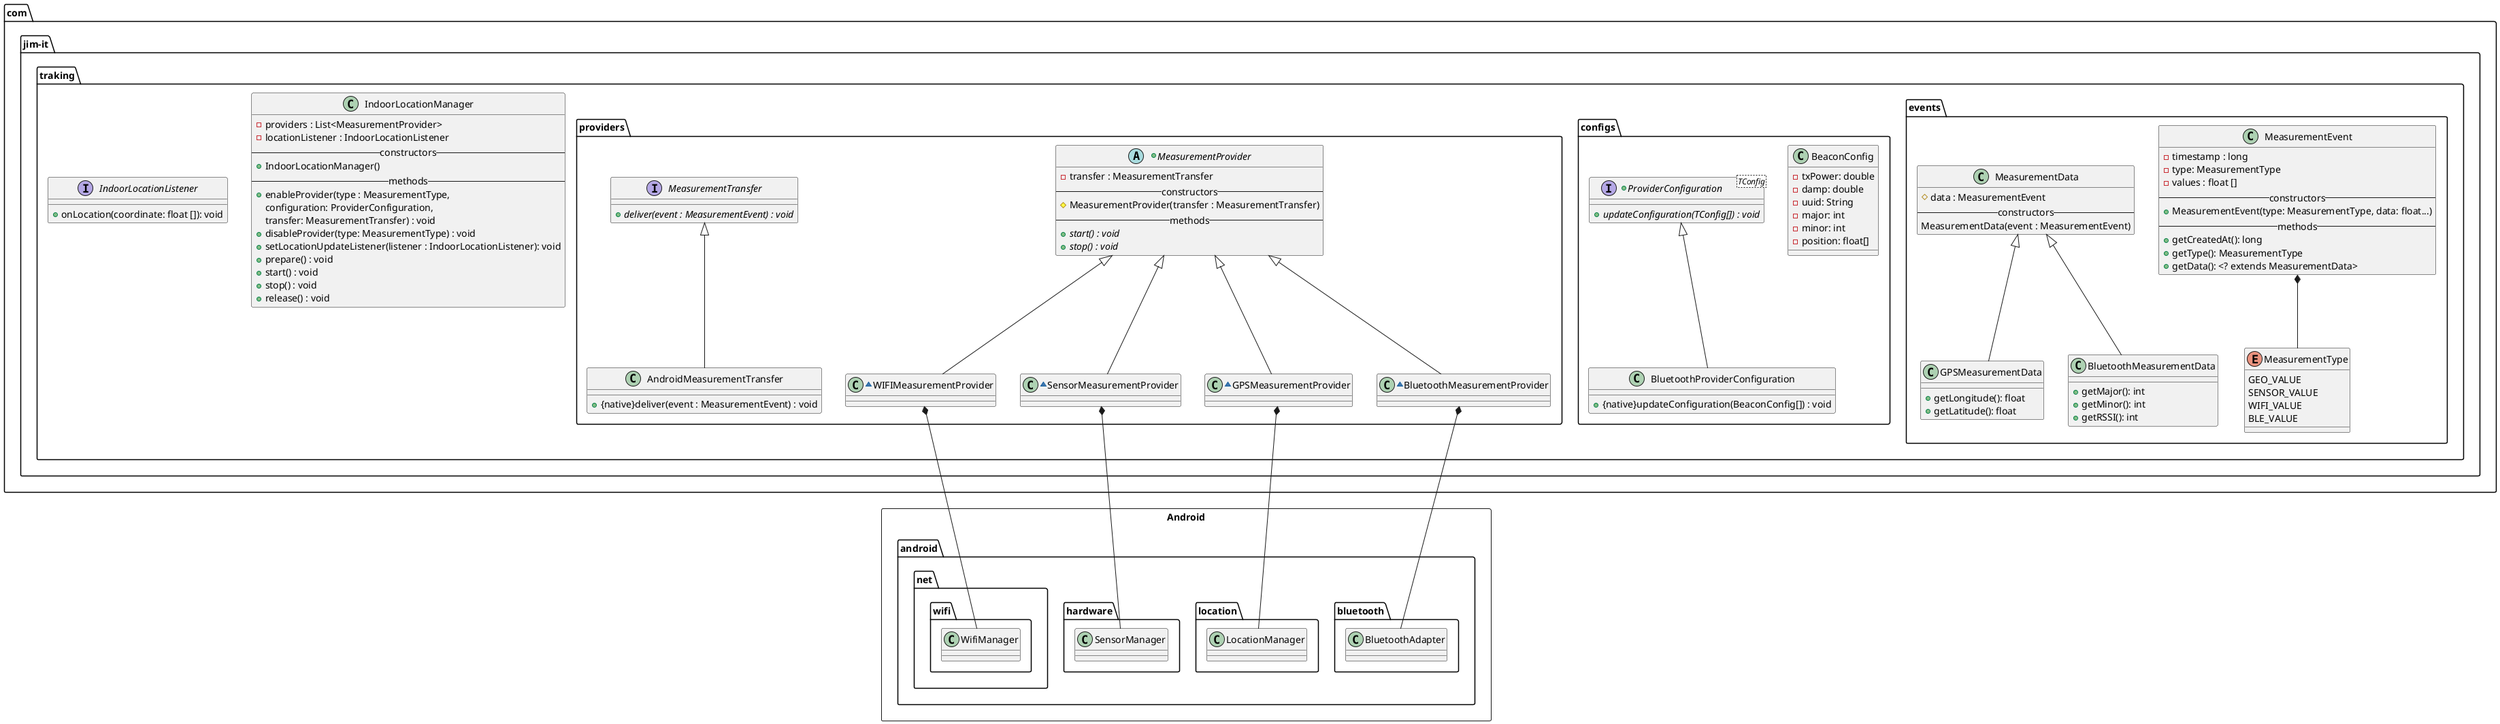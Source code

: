 @startuml

package Android <<Rectangle>>{
    package android.bluetooth{
        class BluetoothAdapter
    }
    package android.location{
        class LocationManager
    }
    package android.hardware{
        class SensorManager
    }
    package android.net.wifi{
        class WifiManager
    }
}

package com.jim-it.traking.events{
class MeasurementEvent{
-timestamp : long
-type: MeasurementType
-values : float []
-- constructors --
+MeasurementEvent(type: MeasurementType, data: float...)
-- methods --
+getCreatedAt(): long
+getType(): MeasurementType
+getData(): <? extends MeasurementData>
}

class GPSMeasurementData {
+getLongitude(): float
+getLatitude(): float
}
class BluetoothMeasurementData {
+getMajor(): int
+getMinor(): int
+getRSSI(): int
}

class MeasurementData{
#data : MeasurementEvent
-- constructors --
MeasurementData(event : MeasurementEvent)
}
enum MeasurementType {
GEO_VALUE
SENSOR_VALUE
WIFI_VALUE
BLE_VALUE


}
MeasurementData <|-- GPSMeasurementData
MeasurementData <|-- BluetoothMeasurementData
MeasurementEvent *-- MeasurementType
}

package com.jim-it.traking.configs{

class BeaconConfig {
-txPower: double
-damp: double
-uuid: String
-major: int
-minor: int
-position: float[]
}

+interface ProviderConfiguration<TConfig>{
+{abstract}updateConfiguration(TConfig[]) : void
}

class BluetoothProviderConfiguration{
+{native}updateConfiguration(BeaconConfig[]) : void
}
ProviderConfiguration <|-- BluetoothProviderConfiguration
}


package com.jim-it.traking{
class IndoorLocationManager {
-providers : List<MeasurementProvider>
-locationListener : IndoorLocationListener
--constructors--
+IndoorLocationManager()
--methods--
+enableProvider(type : MeasurementType,
                configuration: ProviderConfiguration,
                transfer: MeasurementTransfer) : void
+disableProvider(type: MeasurementType) : void
+setLocationUpdateListener(listener : IndoorLocationListener): void
+prepare() : void
+start() : void
+stop() : void
+release() : void
}
interface IndoorLocationListener{
+onLocation(coordinate: float []): void
}

}

package com.jim-it.traking.providers {

+abstract class MeasurementProvider {
-transfer : MeasurementTransfer
--constructors--
#MeasurementProvider(transfer : MeasurementTransfer)
--methods--
+{abstract}start() : void
+{abstract}stop() : void
}

interface MeasurementTransfer {
+{abstract}deliver(event : MeasurementEvent) : void
}

class AndroidMeasurementTransfer{
+{native}deliver(event : MeasurementEvent) : void
}


~class BluetoothMeasurementProvider{
}

~class GPSMeasurementProvider{
}

~class SensorMeasurementProvider{
}

~class WIFIMeasurementProvider{
}
MeasurementTransfer <|-- AndroidMeasurementTransfer

MeasurementProvider <|-- BluetoothMeasurementProvider
BluetoothMeasurementProvider *-- BluetoothAdapter

MeasurementProvider <|-- GPSMeasurementProvider
GPSMeasurementProvider *-- LocationManager

MeasurementProvider <|-- SensorMeasurementProvider
SensorMeasurementProvider *-- SensorManager

MeasurementProvider <|-- WIFIMeasurementProvider
WIFIMeasurementProvider *-- WifiManager
}

@enduml